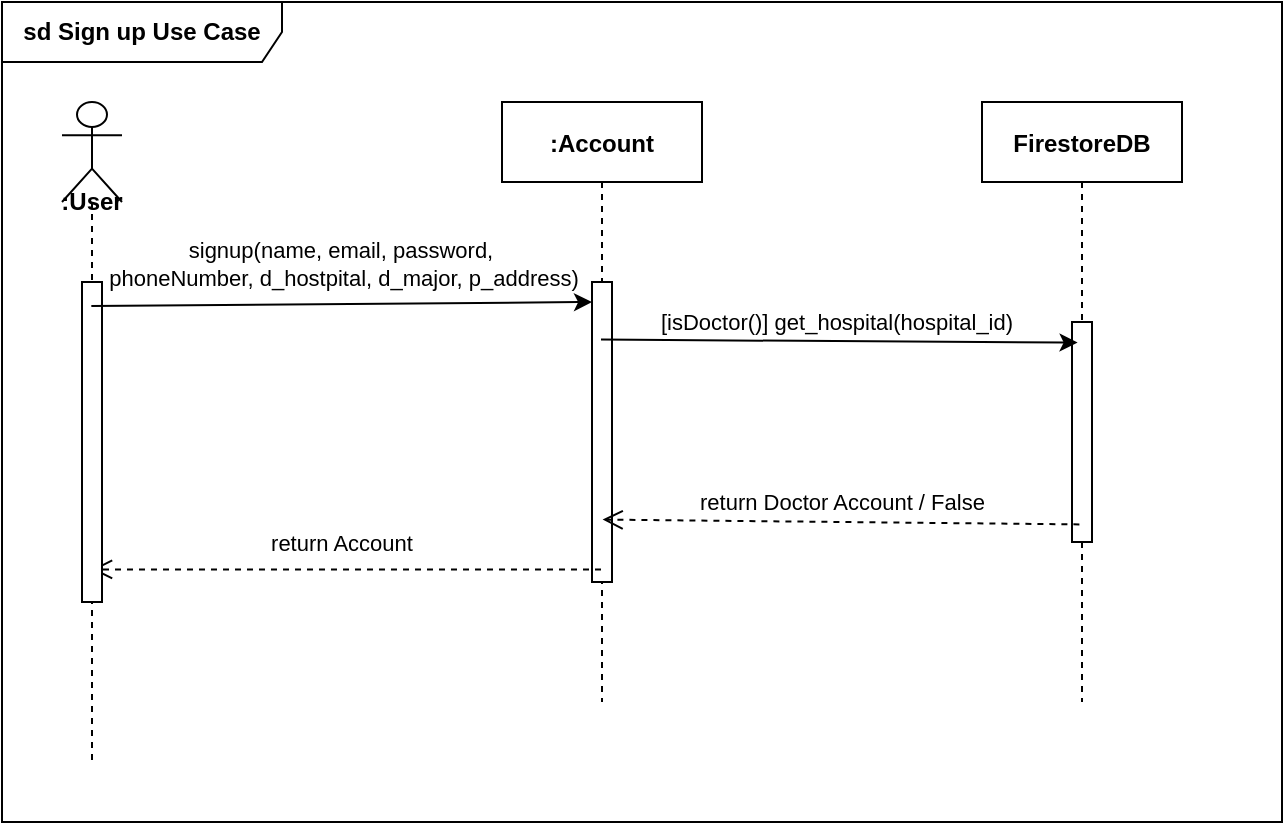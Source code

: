 <mxfile version="13.9.9" type="device"><diagram id="kgpKYQtTHZ0yAKxKKP6v" name="Page-1"><mxGraphModel dx="749" dy="556" grid="1" gridSize="10" guides="1" tooltips="1" connect="1" arrows="1" fold="1" page="1" pageScale="1" pageWidth="850" pageHeight="1100" math="0" shadow="0"><root><mxCell id="0"/><mxCell id="1" parent="0"/><mxCell id="3nuBFxr9cyL0pnOWT2aG-1" value=":Account" style="shape=umlLifeline;perimeter=lifelinePerimeter;container=1;collapsible=0;recursiveResize=0;rounded=0;shadow=0;strokeWidth=1;fontStyle=1" parent="1" vertex="1"><mxGeometry x="280" y="100" width="100" height="300" as="geometry"/></mxCell><mxCell id="yoZbxn-RNsoComxz8OxH-9" value="" style="html=1;points=[];perimeter=orthogonalPerimeter;" parent="3nuBFxr9cyL0pnOWT2aG-1" vertex="1"><mxGeometry x="45" y="90" width="10" height="150" as="geometry"/></mxCell><mxCell id="3nuBFxr9cyL0pnOWT2aG-5" value="FirestoreDB" style="shape=umlLifeline;perimeter=lifelinePerimeter;container=1;collapsible=0;recursiveResize=0;rounded=0;shadow=0;strokeWidth=1;fontStyle=1" parent="1" vertex="1"><mxGeometry x="520" y="100" width="100" height="300" as="geometry"/></mxCell><mxCell id="yoZbxn-RNsoComxz8OxH-10" value="" style="html=1;points=[];perimeter=orthogonalPerimeter;" parent="3nuBFxr9cyL0pnOWT2aG-5" vertex="1"><mxGeometry x="45" y="110" width="10" height="110" as="geometry"/></mxCell><mxCell id="3nuBFxr9cyL0pnOWT2aG-7" value="return Doctor Account / False" style="verticalAlign=bottom;endArrow=open;dashed=1;endSize=8;exitX=0.487;exitY=0.704;shadow=0;strokeWidth=1;entryX=0.503;entryY=0.696;entryDx=0;entryDy=0;entryPerimeter=0;exitDx=0;exitDy=0;exitPerimeter=0;" parent="1" source="3nuBFxr9cyL0pnOWT2aG-5" target="3nuBFxr9cyL0pnOWT2aG-1" edge="1"><mxGeometry x="-0.004" y="-1" relative="1" as="geometry"><mxPoint x="360" y="240.0" as="targetPoint"/><mxPoint x="570" y="240.0" as="sourcePoint"/><mxPoint as="offset"/></mxGeometry></mxCell><mxCell id="3nuBFxr9cyL0pnOWT2aG-10" value="return Account" style="verticalAlign=bottom;endArrow=open;dashed=1;endSize=8;exitX=0.495;exitY=0.779;shadow=0;strokeWidth=1;exitDx=0;exitDy=0;exitPerimeter=0;" parent="1" source="3nuBFxr9cyL0pnOWT2aG-1" target="yoZbxn-RNsoComxz8OxH-3" edge="1"><mxGeometry x="0.018" y="-4" relative="1" as="geometry"><mxPoint x="170" y="270" as="targetPoint"/><mxPoint x="330" y="270" as="sourcePoint"/><mxPoint as="offset"/></mxGeometry></mxCell><mxCell id="yoZbxn-RNsoComxz8OxH-1" value="sd Sign up Use Case" style="shape=umlFrame;whiteSpace=wrap;html=1;width=140;height=30;fontStyle=1" parent="1" vertex="1"><mxGeometry x="30" y="50" width="640" height="410" as="geometry"/></mxCell><mxCell id="yoZbxn-RNsoComxz8OxH-3" value="&lt;b&gt;:User&lt;/b&gt;" style="shape=umlLifeline;participant=umlActor;perimeter=lifelinePerimeter;whiteSpace=wrap;html=1;container=1;collapsible=0;recursiveResize=0;verticalAlign=top;spacingTop=36;outlineConnect=0;size=50;" parent="1" vertex="1"><mxGeometry x="60" y="100" width="30" height="330" as="geometry"/></mxCell><mxCell id="yoZbxn-RNsoComxz8OxH-8" value="" style="html=1;points=[];perimeter=orthogonalPerimeter;" parent="yoZbxn-RNsoComxz8OxH-3" vertex="1"><mxGeometry x="10" y="90" width="10" height="160" as="geometry"/></mxCell><mxCell id="yoZbxn-RNsoComxz8OxH-4" value="" style="endArrow=classic;html=1;entryX=0.503;entryY=0.323;entryDx=0;entryDy=0;entryPerimeter=0;exitX=0.997;exitY=0.075;exitDx=0;exitDy=0;exitPerimeter=0;" parent="1" edge="1"><mxGeometry width="50" height="50" relative="1" as="geometry"><mxPoint x="74.67" y="202.0" as="sourcePoint"/><mxPoint x="325.0" y="200.0" as="targetPoint"/></mxGeometry></mxCell><mxCell id="yoZbxn-RNsoComxz8OxH-5" value="signup(name, email, password,&lt;br&gt;&amp;nbsp;phoneNumber, d_hostpital, d_major, p_address)" style="edgeLabel;html=1;align=center;verticalAlign=middle;resizable=0;points=[];" parent="yoZbxn-RNsoComxz8OxH-4" vertex="1" connectable="0"><mxGeometry x="0.21" y="2" relative="1" as="geometry"><mxPoint x="-27.17" y="-18" as="offset"/></mxGeometry></mxCell><mxCell id="yoZbxn-RNsoComxz8OxH-6" value="" style="endArrow=classic;html=1;entryX=0.478;entryY=0.401;entryDx=0;entryDy=0;entryPerimeter=0;exitX=0.495;exitY=0.396;exitDx=0;exitDy=0;exitPerimeter=0;" parent="1" source="3nuBFxr9cyL0pnOWT2aG-1" target="3nuBFxr9cyL0pnOWT2aG-5" edge="1"><mxGeometry width="50" height="50" relative="1" as="geometry"><mxPoint x="329.997" y="180" as="sourcePoint"/><mxPoint x="550" y="180" as="targetPoint"/></mxGeometry></mxCell><mxCell id="yoZbxn-RNsoComxz8OxH-7" value="[isDoctor()] get_hospital(hospital_id)" style="edgeLabel;html=1;align=center;verticalAlign=middle;resizable=0;points=[];" parent="yoZbxn-RNsoComxz8OxH-6" vertex="1" connectable="0"><mxGeometry x="0.21" y="2" relative="1" as="geometry"><mxPoint x="-27.17" y="-7.71" as="offset"/></mxGeometry></mxCell></root></mxGraphModel></diagram></mxfile>